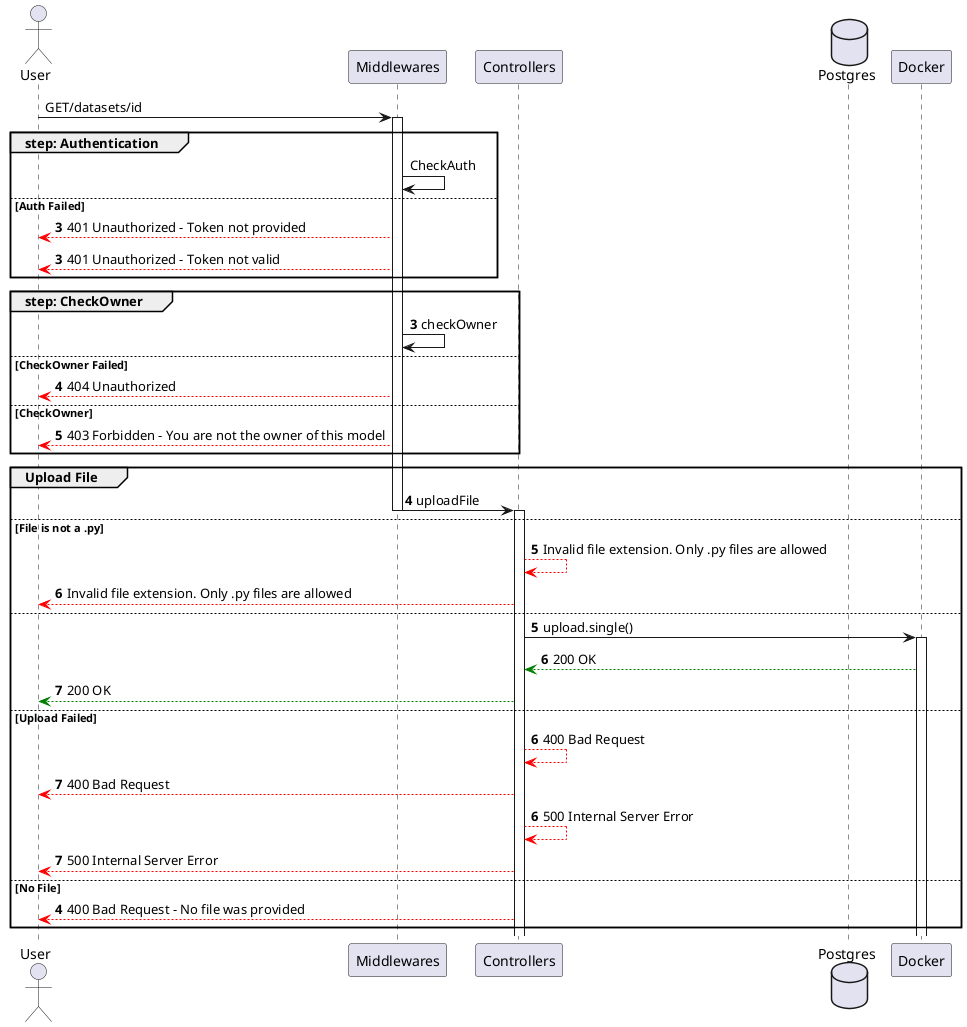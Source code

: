 @startuml

actor User

participant Middlewares
participant Controllers
database Postgres
participant Docker 

User -> Middlewares ++: GET/datasets/id
group step: Authentication
    Middlewares -> Middlewares : CheckAuth
else Auth Failed
    autonumber 3
    Middlewares --[#red]> User : 401 Unauthorized - Token not provided
    autonumber 3
    Middlewares --[#red]> User : 401 Unauthorized - Token not valid
end
group step: CheckOwner 
    autonumber 3
    Middlewares -> Middlewares : checkOwner 
else CheckOwner Failed
autonumber 4
    Middlewares --[#red]> User : 404 Unauthorized
else CheckOwner 
    Middlewares --[#red]> User : 403 Forbidden - You are not the owner of this model
end
autonumber 4
group Upload File
    Middlewares -> Controllers --++: uploadFile
else File is not a .py
    autonumber 5
    Controllers --[#red]> Controllers: Invalid file extension. Only .py files are allowed
    Controllers --[#red]> User: Invalid file extension. Only .py files are allowed
else 
    autonumber 5
    Controllers -> Docker++: upload.single()
    Docker --[#green]> Controllers: 200 OK
    Controllers --[#green]> User: 200 OK
else Upload Failed
    autonumber 6
    Controllers --[#red]> Controllers: 400 Bad Request
    Controllers --[#red]> User: 400 Bad Request
    autonumber 6
    Controllers --[#red]> Controllers: 500 Internal Server Error
    Controllers --[#red]> User: 500 Internal Server Error
else No File
    autonumber 4
    Controllers --[#red]> User : 400 Bad Request - No file was provided
end

@enduml